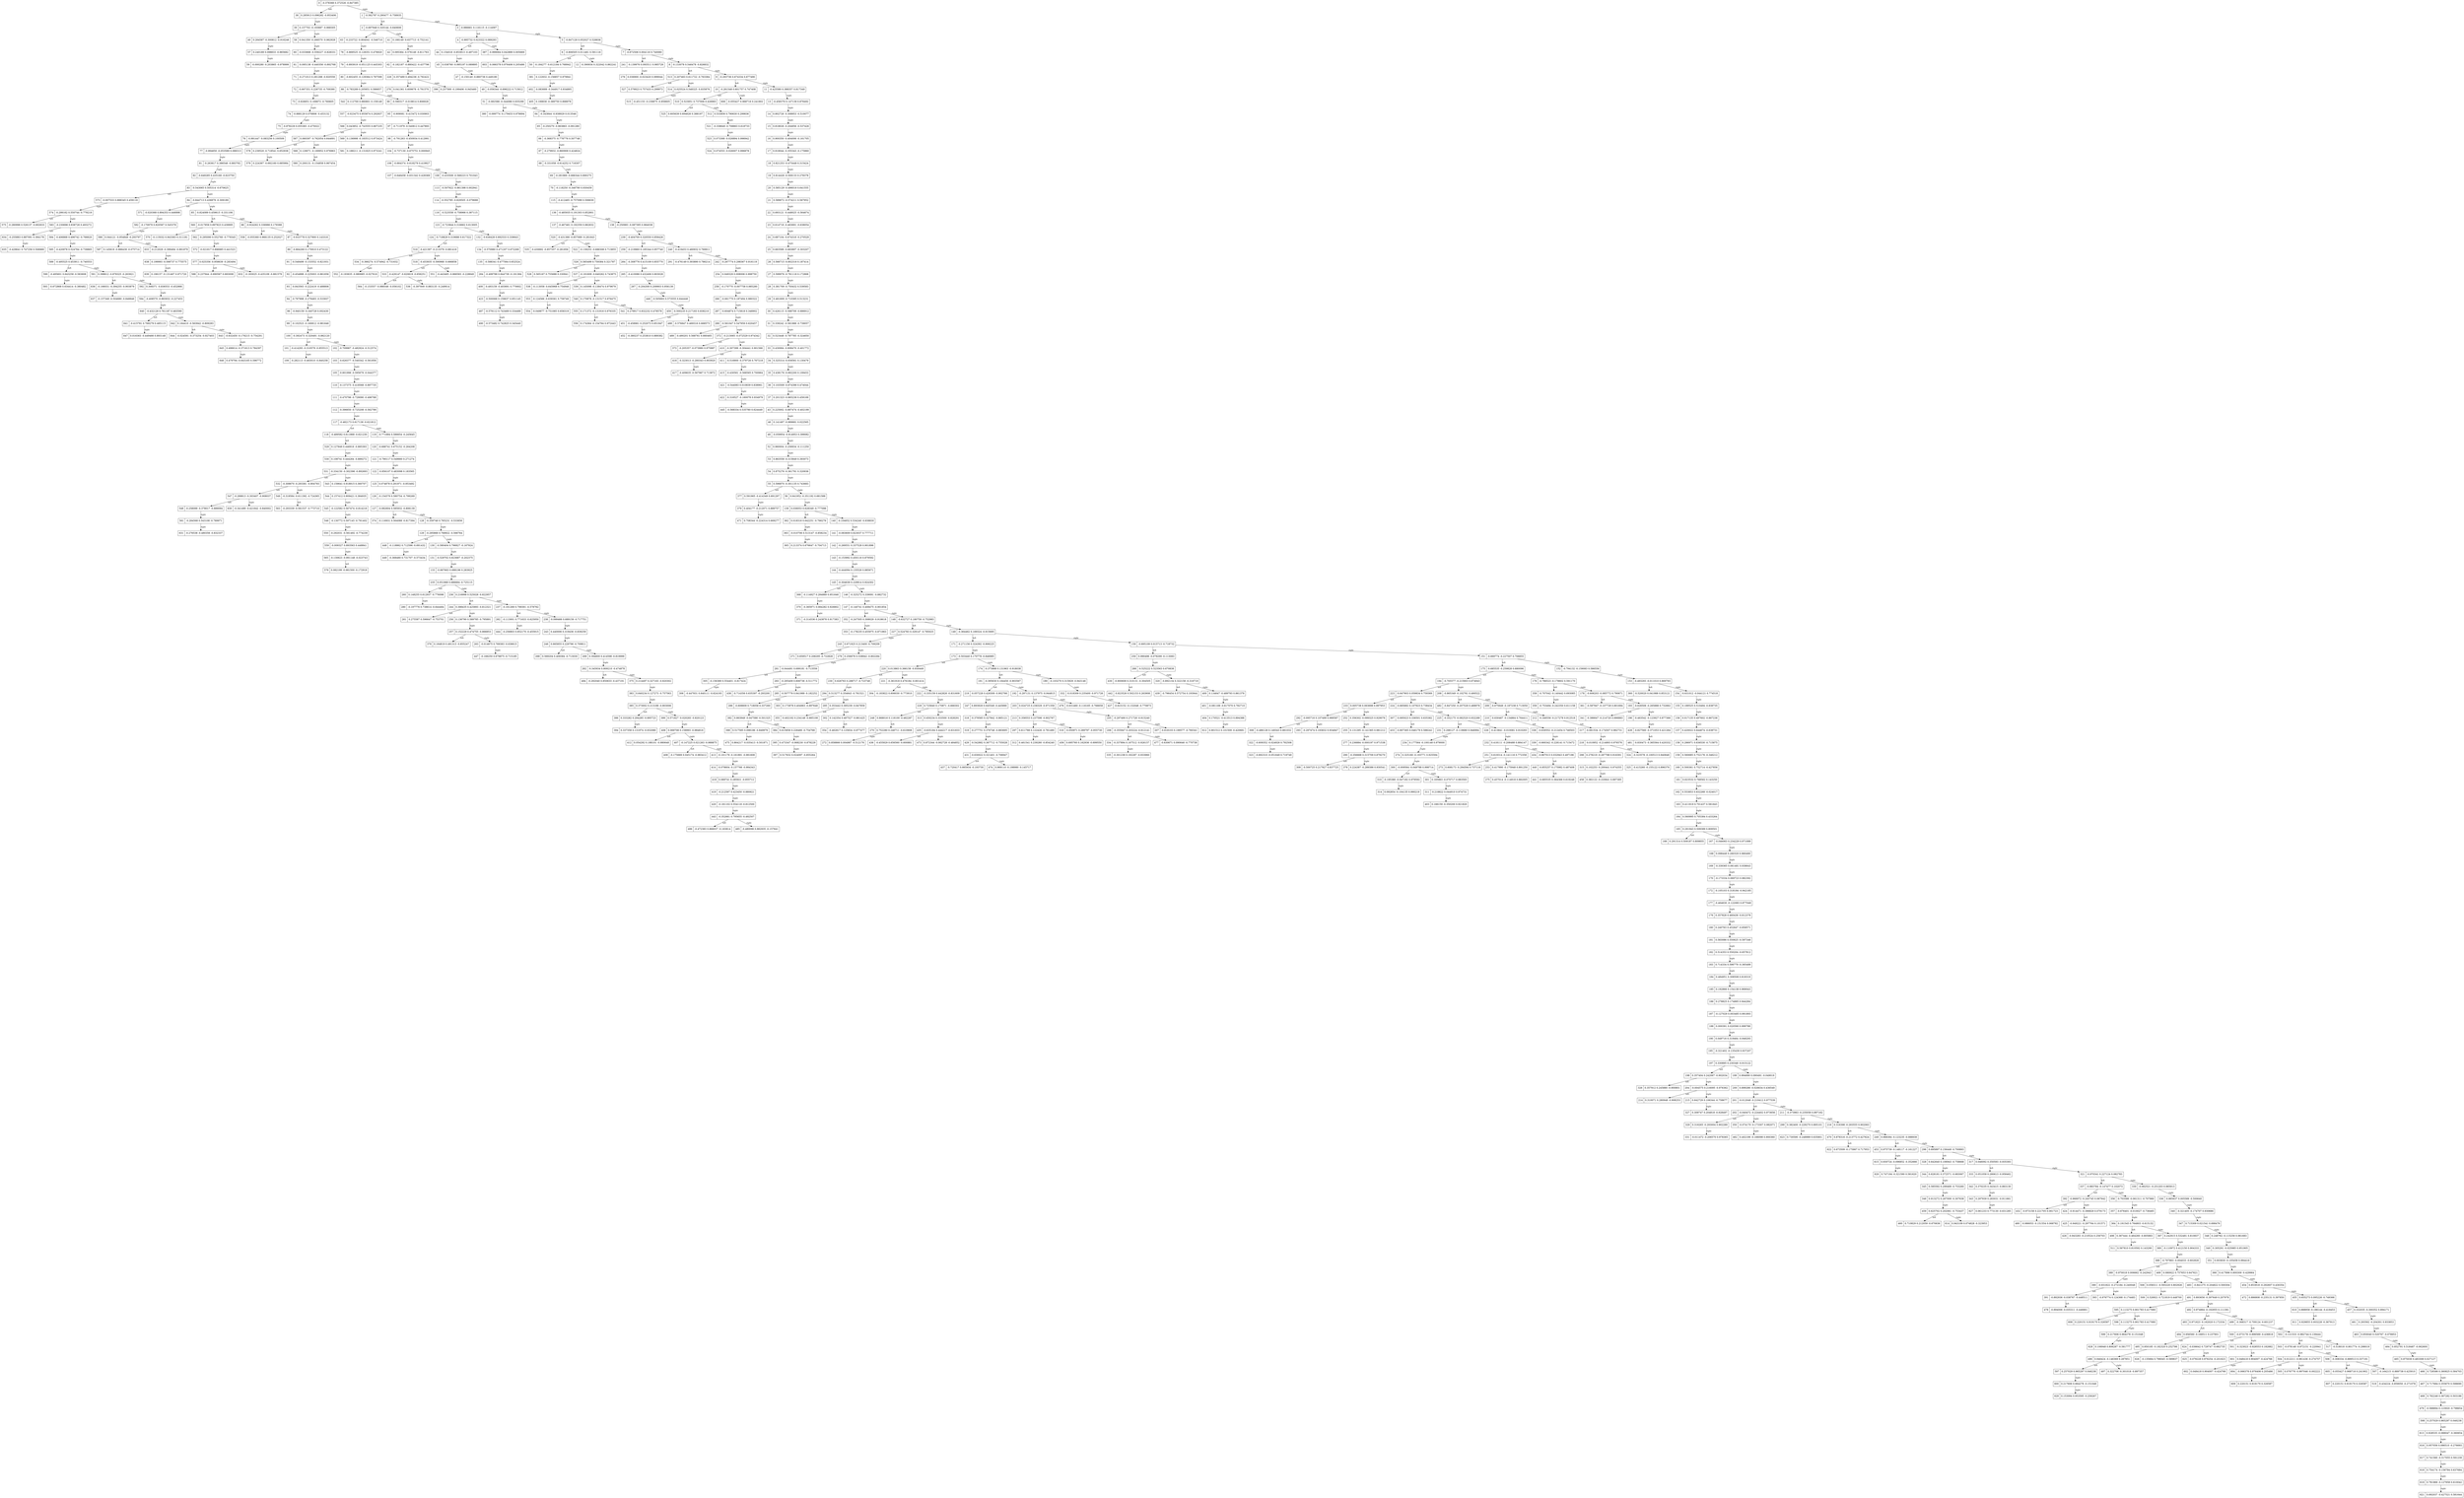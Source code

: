 digraph g { graph []; node [ fontsize="16" shape = "ellipse"]; edge [];"node0" [ label = "0 | -0.378368 0.372526 -0.847385 " shape = "record" ];"node38" [ label = "38 | 0.285913 0.096282 -0.953406 " shape = "record" ];"node39" [ label = "39 | 0.157702 -0.193687 -0.968305 " shape = "record" ];"node40" [ label = "40 | 0.264587 -0.300812 -0.916246 " shape = "record" ];"node57" [ label = "57 | 0.240189 0.098833 -0.965682 " shape = "record" ];"node59" [ label = "59 | -0.000280 -0.203865 -0.978999 " shape = "record" ];"node58" [ label = "58 | 0.041350 -0.266570 -0.962928 " shape = "record" ];"node60" [ label = "60 | -0.033668 -0.559227 -0.828331 " shape = "record" ];"node61" [ label = "61 | -0.095138 -0.440356 -0.892768 " shape = "record" ];"node71" [ label = "71 | -0.271013 0.281288 -0.920559 " shape = "record" ];"node72" [ label = "72 | -0.667351 0.226735 -0.709390 " shape = "record" ];"node73" [ label = "73 | -0.626651 0.169672 -0.760605 " shape = "record" ];"node74" [ label = "74 | -0.888129 0.076806 -0.453132 " shape = "record" ];"node75" [ label = "75 | -0.878229 0.055383 -0.475022 " shape = "record" ];"node76" [ label = "76 | -0.991447 -0.083256 0.100509 " shape = "record" ];"node77" [ label = "77 | -0.994650 -0.053589 0.088313 " shape = "record" ];"node81" [ label = "81 | -0.263617 0.386546 -0.883792 " shape = "record" ];"node82" [ label = "82 | -0.649285 0.435160 -0.623750 " shape = "record" ];"node83" [ label = "83 | -0.543065 0.505314 -0.670625 " shape = "record" ];"node573" [ label = "573 | -0.007533 0.888345 0.459116 " shape = "record" ];"node574" [ label = "574 | -0.299162 0.550744 -0.779219 " shape = "record" ];"node575" [ label = "575 | -0.280998 0.526137 -0.802633 " shape = "record" ];"node583" [ label = "583 | -0.230696 0.838726 0.493272 " shape = "record" ];"node634" [ label = "634 | -0.255883 0.887091 0.384178 " shape = "record" ];"node635" [ label = "635 | -0.429641 0.747256 0.506969 " shape = "record" ];"node584" [ label = "584 | -0.406868 0.496742 -0.766620 " shape = "record" ];"node585" [ label = "585 | -0.420978 0.524764 -0.739865 " shape = "record" ];"node589" [ label = "589 | -0.495525 0.453911 -0.740553 " shape = "record" ];"node590" [ label = "590 | -0.495601 0.643258 -0.583608 " shape = "record" ];"node593" [ label = "593 | -0.672868 0.634414 -0.380482 " shape = "record" ];"node591" [ label = "591 | 0.398612 -0.878325 -0.263921 " shape = "record" ];"node636" [ label = "636 | -0.166031 -0.394255 -0.903879 " shape = "record" ];"node637" [ label = "637 | -0.157349 -0.504680 -0.848846 " shape = "record" ];"node592" [ label = "592 | 0.308371 -0.836553 -0.452866 " shape = "record" ];"node594" [ label = "594 | -0.408570 -0.883932 -0.227453 " shape = "record" ];"node640" [ label = "640 | -0.432128 0.761187 0.483590 " shape = "record" ];"node641" [ label = "641 | -0.415781 0.769279 0.485115 " shape = "record" ];"node647" [ label = "647 | 0.016363 -0.449466 0.893148 " shape = "record" ];"node642" [ label = "642 | 0.164410 -0.563942 -0.809283 " shape = "record" ];"node644" [ label = "644 | -0.024591 -0.373254 -0.927403 " shape = "record" ];"node643" [ label = "643 | -0.632450 -0.176215 -0.754291 " shape = "record" ];"node645" [ label = "645 | 0.496614 -0.371613 0.784397 " shape = "record" ];"node646" [ label = "646 | 0.479794 -0.643165 0.596772 " shape = "record" ];"node84" [ label = "84 | -0.844713 0.436879 -0.309189 " shape = "record" ];"node571" [ label = "571 | -0.020368 0.894353 0.446898 " shape = "record" ];"node582" [ label = "582 | -0.170979 0.820567 0.545378 " shape = "record" ];"node586" [ label = "586 | 0.044121 -0.954849 -0.293797 " shape = "record" ];"node587" [ label = "587 | 0.145619 -0.986439 -0.075714 " shape = "record" ];"node633" [ label = "633 | -0.212029 -0.399494 -0.891879 " shape = "record" ];"node638" [ label = "638 | 0.199993 -0.598737 0.775575 " shape = "record" ];"node639" [ label = "639 | 0.196157 -0.131467 0.971720 " shape = "record" ];"node85" [ label = "85 | -0.824089 0.459615 -0.331106 " shape = "record" ];"node560" [ label = "560 | -0.017858 0.897823 0.439995 " shape = "record" ];"node570" [ label = "570 | -0.115032 0.943363 0.311181 " shape = "record" ];"node562" [ label = "562 | -0.295090 0.552760 -0.779345 " shape = "record" ];"node572" [ label = "572 | -0.021817 0.896985 0.441523 " shape = "record" ];"node577" [ label = "577 | 0.025356 -0.958639 -0.283494 " shape = "record" ];"node588" [ label = "588 | 0.237944 -0.690567 0.683008 " shape = "record" ];"node632" [ label = "632 | -0.183025 -0.435109 -0.881579 " shape = "record" ];"node86" [ label = "86 | -0.924262 0.336986 0.179388 " shape = "record" ];"node558" [ label = "558 | -0.055360 0.966135 0.252027 " shape = "record" ];"node87" [ label = "87 | -0.933778 0.327900 0.143316 " shape = "record" ];"node89" [ label = "89 | -0.864260 0.170910 0.473122 " shape = "record" ];"node91" [ label = "91 | -0.548499 -0.153552 -0.821931 " shape = "record" ];"node92" [ label = "92 | -0.454888 -0.225003 -0.861656 " shape = "record" ];"node93" [ label = "93 | -0.843563 -0.222419 -0.488806 " shape = "record" ];"node94" [ label = "94 | -0.797998 -0.279483 -0.533937 " shape = "record" ];"node96" [ label = "96 | -0.940159 -0.340728 0.002430 " shape = "record" ];"node99" [ label = "99 | -0.102523 -0.160812 -0.981646 " shape = "record" ];"node100" [ label = "100 | -0.392473 -0.320491 -0.862120 " shape = "record" ];"node101" [ label = "101 | -0.414293 -0.310579 -0.855513 " shape = "record" ];"node109" [ label = "109 | -0.282113 -0.463010 -0.840258 " shape = "record" ];"node102" [ label = "102 | -0.709967 -0.482924 -0.512574 " shape = "record" ];"node103" [ label = "103 | -0.626377 -0.540342 -0.561856 " shape = "record" ];"node105" [ label = "105 | -0.801996 -0.595679 -0.044377 " shape = "record" ];"node110" [ label = "110 | -0.137375 -0.418568 -0.897735 " shape = "record" ];"node111" [ label = "111 | -0.470796 -0.729090 -0.496768 " shape = "record" ];"node112" [ label = "112 | -0.396650 -0.725208 -0.562799 " shape = "record" ];"node117" [ label = "117 | -0.482173 0.617138 -0.621812 " shape = "record" ];"node118" [ label = "118 | -0.489582 0.611868 -0.621230 " shape = "record" ];"node529" [ label = "529 | 0.127849 0.446916 -0.885393 " shape = "record" ];"node530" [ label = "530 | 0.108741 0.444264 -0.889272 " shape = "record" ];"node531" [ label = "531 | -0.334150 -0.302396 -0.892693 " shape = "record" ];"node532" [ label = "532 | -0.308670 -0.293381 -0.904793 " shape = "record" ];"node547" [ label = "547 | -0.288813 -0.303407 -0.908037 " shape = "record" ];"node548" [ label = "548 | -0.258099 -0.378017 -0.889094 " shape = "record" ];"node561" [ label = "561 | -0.284568 0.543108 -0.789971 " shape = "record" ];"node631" [ label = "631 | -0.276538 -0.480356 -0.832337 " shape = "record" ];"node630" [ label = "630 | -0.341490 -0.421642 -0.840002 " shape = "record" ];"node549" [ label = "549 | -0.318584 -0.611392 -0.724365 " shape = "record" ];"node563" [ label = "563 | -0.293339 -0.561537 -0.773710 " shape = "record" ];"node543" [ label = "543 | 0.159641 0.918915 0.360707 " shape = "record" ];"node544" [ label = "544 | 0.157412 0.909421 0.384935 " shape = "record" ];"node545" [ label = "545 | -0.122582 0.567474 -0.814216 " shape = "record" ];"node546" [ label = "546 | -0.130772 0.597145 -0.791402 " shape = "record" ];"node550" [ label = "550 | -0.292031 -0.561492 -0.774239 " shape = "record" ];"node559" [ label = "559 | -0.009327 0.893563 0.448841 " shape = "record" ];"node565" [ label = "565 | -0.130623 -0.991148 -0.023743 " shape = "record" ];"node576" [ label = "576 | 0.082199 -0.981500 -0.172918 " shape = "record" ];"node119" [ label = "119 | -0.771684 0.586654 -0.245645 " shape = "record" ];"node120" [ label = "120 | -0.688741 0.675152 -0.264208 " shape = "record" ];"node121" [ label = "121 | -0.790117 0.549660 0.271274 " shape = "record" ];"node122" [ label = "122 | -0.856107 0.483098 0.183565 " shape = "record" ];"node125" [ label = "125 | 0.074878 0.291971 -0.953492 " shape = "record" ];"node126" [ label = "126 | -0.154579 0.580754 -0.799269 " shape = "record" ];"node127" [ label = "127 | -0.082604 0.585932 -0.806139 " shape = "record" ];"node374" [ label = "374 | -0.116931 0.564088 -0.817394 " shape = "record" ];"node128" [ label = "128 | -0.359748 0.765231 -0.533856 " shape = "record" ];"node129" [ label = "129 | -0.295868 0.768922 -0.566764 " shape = "record" ];"node448" [ label = "448 | -0.118862 0.712596 -0.691432 " shape = "record" ];"node449" [ label = "449 | -0.368480 0.731707 -0.573434 " shape = "record" ];"node130" [ label = "130 | -0.580404 0.796827 -0.167924 " shape = "record" ];"node131" [ label = "131 | -0.529702 0.823687 -0.202375 " shape = "record" ];"node133" [ label = "133 | -0.667663 0.688196 0.283925 " shape = "record" ];"node235" [ label = "235 | 0.051968 0.686664 -0.725115 " shape = "record" ];"node260" [ label = "260 | 0.148255 0.612937 -0.776098 " shape = "record" ];"node280" [ label = "280 | -0.197776 0.738614 -0.644464 " shape = "record" ];"node236" [ label = "236 | 0.216998 0.525028 -0.822957 " shape = "record" ];"node244" [ label = "244 | 0.398435 0.425893 -0.812321 " shape = "record" ];"node261" [ label = "261 | 0.275587 0.596647 -0.753701 " shape = "record" ];"node256" [ label = "256 | 0.136790 0.589785 -0.795891 " shape = "record" ];"node257" [ label = "257 | 0.152229 0.474755 -0.866853 " shape = "record" ];"node376" [ label = "376 | 0.164819 0.491313 -0.855247 " shape = "record" ];"node263" [ label = "263 | -0.014875 0.769383 -0.638615 " shape = "record" ];"node447" [ label = "447 | -0.166250 0.678875 -0.715185 " shape = "record" ];"node237" [ label = "237 | -0.161269 0.799391 -0.578762 " shape = "record" ];"node262" [ label = "262 | -0.113001 0.771633 -0.625950 " shape = "record" ];"node444" [ label = "444 | -0.256803 0.852170 -0.455915 " shape = "record" ];"node238" [ label = "238 | -0.099466 0.689159 -0.717751 " shape = "record" ];"node243" [ label = "243 | 0.440006 0.319436 -0.839259 " shape = "record" ];"node246" [ label = "246 | 0.665855 0.229796 -0.709811 " shape = "record" ];"node268" [ label = "268 | 0.569204 0.409384 -0.713030 " shape = "record" ];"node269" [ label = "269 | 0.394600 0.414598 -0.819999 " shape = "record" ];"node282" [ label = "282 | -0.345934 0.809210 -0.474878 " shape = "record" ];"node484" [ label = "484 | -0.292040 0.850633 -0.437191 " shape = "record" ];"node375" [ label = "375 | 0.214497 0.327163 -0.920302 " shape = "record" ];"node383" [ label = "383 | 0.640234 0.127273 -0.757563 " shape = "record" ];"node385" [ label = "385 | 0.373002 0.213189 -0.903006 " shape = "record" ];"node386" [ label = "386 | 0.333282 0.294285 -0.895723 " shape = "record" ];"node394" [ label = "394 | 0.337358 0.131974 -0.932080 " shape = "record" ];"node399" [ label = "399 | 0.571827 -0.020283 -0.820123 " shape = "record" ];"node406" [ label = "406 | 0.069708 0.158993 -0.984816 " shape = "record" ];"node412" [ label = "412 | 0.054292 0.188101 -0.980648 " shape = "record" ];"node407" [ label = "407 | -0.147225 0.021263 -0.988875 " shape = "record" ];"node408" [ label = "408 | -0.175669 0.045174 -0.983412 " shape = "record" ];"node413" [ label = "413 | -0.101176 -0.161891 -0.981608 " shape = "record" ];"node414" [ label = "414 | -0.078604 -0.157766 -0.984343 " shape = "record" ];"node418" [ label = "418 | 0.069741 0.285921 -0.955712 " shape = "record" ];"node419" [ label = "419 | -0.212597 0.423450 -0.880621 " shape = "record" ];"node420" [ label = "420 | -0.181102 0.554118 -0.812500 " shape = "record" ];"node443" [ label = "443 | -0.352661 0.795655 -0.492507 " shape = "record" ];"node486" [ label = "486 | -0.472383 0.866037 -0.163814 " shape = "record" ];"node485" [ label = "485 | -0.480096 0.862935 -0.157641 " shape = "record" ];"node1" [ label = "1 | -0.582787 0.290477 -0.758935 " shape = "record" ];"node2" [ label = "2 | -0.697948 0.320144 -0.640606 " shape = "record" ];"node63" [ label = "63 | -0.233722 -0.804041 -0.546710 " shape = "record" ];"node78" [ label = "78 | -0.869525 -0.128351 0.476920 " shape = "record" ];"node79" [ label = "79 | -0.893919 -0.051125 0.445303 " shape = "record" ];"node80" [ label = "80 | -0.602455 -0.129364 0.787599 " shape = "record" ];"node88" [ label = "88 | -0.783289 0.205651 0.586657 " shape = "record" ];"node542" [ label = "542 | 0.112700 0.980801 0.159149 " shape = "record" ];"node557" [ label = "557 | -0.023475 0.955874 0.292837 " shape = "record" ];"node566" [ label = "566 | 0.043852 -0.743555 0.667235 " shape = "record" ];"node567" [ label = "567 | 0.060397 -0.762054 0.644691 " shape = "record" ];"node578" [ label = "578 | 0.239520 -0.718541 0.652938 " shape = "record" ];"node579" [ label = "579 | 0.224367 -0.692160 0.685984 " shape = "record" ];"node568" [ label = "568 | 0.129071 -0.169952 0.976963 " shape = "record" ];"node580" [ label = "580 | 0.200131 -0.154858 0.967454 " shape = "record" ];"node569" [ label = "569 | 0.136998 -0.183512 0.973424 " shape = "record" ];"node581" [ label = "581 | 0.188211 -0.131825 0.973241 " shape = "record" ];"node90" [ label = "90 | -0.590317 -0.019814 0.806928 " shape = "record" ];"node95" [ label = "95 | -0.909081 -0.415472 0.030903 " shape = "record" ];"node97" [ label = "97 | -0.711979 -0.540812 0.447893 " shape = "record" ];"node98" [ label = "98 | -0.791263 -0.450934 0.412991 " shape = "record" ];"node104" [ label = "104 | -0.737130 -0.675751 0.000945 " shape = "record" ];"node106" [ label = "106 | -0.664374 -0.618279 0.419927 " shape = "record" ];"node107" [ label = "107 | -0.646458 -0.631342 0.428369 " shape = "record" ];"node108" [ label = "108 | -0.433509 -0.566223 0.701043 " shape = "record" ];"node113" [ label = "113 | -0.507922 -0.861398 0.002941 " shape = "record" ];"node114" [ label = "114 | -0.552785 -0.829505 -0.079688 " shape = "record" ];"node116" [ label = "116 | -0.523558 -0.758966 0.387115 " shape = "record" ];"node123" [ label = "123 | -0.723844 0.316662 0.613005 " shape = "record" ];"node124" [ label = "124 | -0.718829 0.319686 0.617322 " shape = "record" ];"node516" [ label = "516 | -0.421397 -0.213379 -0.881416 " shape = "record" ];"node534" [ label = "534 | -0.366274 -0.574942 -0.731632 " shape = "record" ];"node552" [ label = "552 | -0.193635 -0.980685 -0.027616 " shape = "record" ];"node518" [ label = "518 | -0.453935 -0.590968 -0.666858 " shape = "record" ];"node533" [ label = "533 | -0.429147 -0.620619 -0.656251 " shape = "record" ];"node564" [ label = "564 | -0.153557 -0.986546 -0.056102 " shape = "record" ];"node536" [ label = "536 | -0.397009 -0.883135 -0.249914 " shape = "record" ];"node551" [ label = "551 | -0.443465 -0.866583 -0.228849 " shape = "record" ];"node132" [ label = "132 | -0.636428 0.692533 0.339643 " shape = "record" ];"node134" [ label = "134 | -0.570980 0.471207 0.672269 " shape = "record" ];"node135" [ label = "135 | -0.588341 0.477564 0.652524 " shape = "record" ];"node284" [ label = "284 | -0.499788 0.844739 -0.191384 " shape = "record" ];"node409" [ label = "409 | -0.493159 -0.403691 0.770602 " shape = "record" ];"node423" [ label = "423 | -0.500068 0.159637 0.851145 " shape = "record" ];"node487" [ label = "487 | -0.579112 0.743469 0.334489 " shape = "record" ];"node490" [ label = "490 | -0.573482 0.742825 0.345440 " shape = "record" ];"node41" [ label = "41 | 0.166149 -0.637713 -0.752141 " shape = "record" ];"node42" [ label = "42 | 0.095364 -0.576149 -0.811763 " shape = "record" ];"node62" [ label = "62 | -0.182187 -0.880422 -0.437796 " shape = "record" ];"node228" [ label = "228 | 0.357489 0.494236 -0.792422 " shape = "record" ];"node278" [ label = "278 | 0.041361 0.609678 -0.791570 " shape = "record" ];"node396" [ label = "396 | 0.257569 -0.199406 -0.945460 " shape = "record" ];"node3" [ label = "3 | -0.986661 0.116115 -0.114097 " shape = "record" ];"node4" [ label = "4 | -0.995732 0.023322 0.089293 " shape = "record" ];"node44" [ label = "44 | 0.154018 -0.853913 -0.497103 " shape = "record" ];"node45" [ label = "45 | 0.038760 -0.995197 0.089895 " shape = "record" ];"node47" [ label = "47 | -0.150140 -0.880736 0.449180 " shape = "record" ];"node49" [ label = "49 | -0.056344 -0.696222 0.715612 " shape = "record" ];"node51" [ label = "51 | -0.082586 -0.344086 0.935299 " shape = "record" ];"node380" [ label = "380 | -0.099774 -0.179453 0.978694 " shape = "record" ];"node64" [ label = "64 | -0.343844 -0.938929 0.013546 " shape = "record" ];"node65" [ label = "65 | -0.250270 -0.963863 -0.091280 " shape = "record" ];"node66" [ label = "66 | -0.368375 -0.778776 0.507748 " shape = "record" ];"node67" [ label = "67 | -0.279932 -0.860908 0.424824 " shape = "record" ];"node68" [ label = "68 | -0.331058 -0.614252 0.716307 " shape = "record" ];"node69" [ label = "69 | -0.281969 -0.666344 0.690275 " shape = "record" ];"node70" [ label = "70 | -0.118250 -0.346790 0.930459 " shape = "record" ];"node115" [ label = "115 | -0.412465 -0.757099 0.506630 " shape = "record" ];"node136" [ label = "136 | -0.485935 0.191303 0.852801 " shape = "record" ];"node137" [ label = "137 | -0.467461 0.192359 0.862832 " shape = "record" ];"node520" [ label = "520 | -0.431366 -0.857089 -0.281643 " shape = "record" ];"node535" [ label = "535 | -0.430692 -0.857357 -0.281856 " shape = "record" ];"node522" [ label = "522 | -0.139253 -0.686308 0.713855 " shape = "record" ];"node526" [ label = "526 | 0.565499 0.759384 0.321787 " shape = "record" ];"node528" [ label = "528 | 0.565167 0.755688 0.330941 " shape = "record" ];"node537" [ label = "537 | -0.191609 -0.640262 0.743875 " shape = "record" ];"node538" [ label = "538 | -0.113058 -0.645968 0.754946 " shape = "record" ];"node553" [ label = "553 | -0.124566 -0.639361 0.758749 " shape = "record" ];"node554" [ label = "554 | -0.049877 -0.751085 0.658319 " shape = "record" ];"node539" [ label = "539 | 0.145098 -0.138474 0.979679 " shape = "record" ];"node540" [ label = "540 | 0.170878 -0.131517 0.976475 " shape = "record" ];"node555" [ label = "555 | 0.171372 -0.131916 0.976335 " shape = "record" ];"node556" [ label = "556 | 0.174364 -0.154764 0.972443 " shape = "record" ];"node541" [ label = "541 | 0.279917 0.832232 0.478578 " shape = "record" ];"node138" [ label = "138 | -0.250983 -0.087395 0.964038 " shape = "record" ];"node239" [ label = "239 | -0.404700 0.320550 0.856426 " shape = "record" ];"node259" [ label = "259 | -0.219960 0.185344 0.957740 " shape = "record" ];"node264" [ label = "264 | -0.308776 0.415109 0.855770 " shape = "record" ];"node265" [ label = "265 | -0.410086 0.432406 0.803028 " shape = "record" ];"node267" [ label = "267 | -0.204300 0.209903 0.956139 " shape = "record" ];"node446" [ label = "446 | -0.505693 0.573555 0.644446 " shape = "record" ];"node450" [ label = "450 | -0.500235 0.217183 0.838210 " shape = "record" ];"node451" [ label = "451 | -0.458961 0.252073 0.851947 " shape = "record" ];"node452" [ label = "452 | -0.380237 0.253810 0.889382 " shape = "record" ];"node488" [ label = "488 | -0.576847 0.469316 0.668573 " shape = "record" ];"node240" [ label = "240 | -0.419453 0.480932 0.769911 " shape = "record" ];"node291" [ label = "291 | -0.476149 0.393890 0.786214 " shape = "record" ];"node242" [ label = "242 | -0.267774 0.298367 0.916119 " shape = "record" ];"node254" [ label = "254 | 0.049329 0.008006 0.998750 " shape = "record" ];"node258" [ label = "258 | -0.170770 -0.007758 0.985280 " shape = "record" ];"node266" [ label = "266 | -0.061770 0.187494 0.980322 " shape = "record" ];"node287" [ label = "287 | -0.604874 0.715818 0.348902 " shape = "record" ];"node289" [ label = "289 | -0.561047 0.547959 0.620457 " shape = "record" ];"node489" [ label = "489 | -0.490201 0.568761 0.660465 " shape = "record" ];"node372" [ label = "372 | -0.213065 -0.072529 0.974342 " shape = "record" ];"node373" [ label = "373 | -0.205357 -0.073980 0.975887 " shape = "record" ];"node410" [ label = "410 | -0.307399 -0.304441 0.901566 " shape = "record" ];"node416" [ label = "416 | -0.323013 -0.280343 0.903920 " shape = "record" ];"node417" [ label = "417 | -0.409635 -0.567967 0.713872 " shape = "record" ];"node411" [ label = "411 | -0.516900 -0.379726 0.767218 " shape = "record" ];"node415" [ label = "415 | -0.430561 -0.568565 0.700964 " shape = "record" ];"node421" [ label = "421 | -0.544083 0.010839 0.838961 " shape = "record" ];"node422" [ label = "422 | -0.316527 -0.160078 0.934979 " shape = "record" ];"node445" [ label = "445 | -0.568334 0.535780 0.624449 " shape = "record" ];"node387" [ label = "387 | -0.999064 0.042889 0.005669 " shape = "record" ];"node603" [ label = "603 | -0.066378 0.976406 0.205486 " shape = "record" ];"node5" [ label = "5 | -0.847128 0.052027 0.528836 " shape = "record" ];"node6" [ label = "6 | -0.806505 0.011461 0.591116 " shape = "record" ];"node50" [ label = "50 | -0.184277 -0.612184 0.768942 " shape = "record" ];"node381" [ label = "381 | 0.122932 -0.156857 0.979941 " shape = "record" ];"node402" [ label = "402 | -0.083689 -0.344917 0.934895 " shape = "record" ];"node405" [ label = "405 | 0.199836 -0.389750 0.898978 " shape = "record" ];"node12" [ label = "12 | -0.390934 0.322042 0.862241 " shape = "record" ];"node7" [ label = "7 | -0.672506 0.004116 0.740080 " shape = "record" ];"node241" [ label = "241 | -0.139976 0.093511 0.985729 " shape = "record" ];"node276" [ label = "276 | 0.036900 -0.023420 0.999044 " shape = "record" ];"node8" [ label = "8 | -0.133078 0.546478 -0.826832 " shape = "record" ];"node513" [ label = "513 | 0.207463 0.611722 -0.763384 " shape = "record" ];"node527" [ label = "527 | 0.579923 0.757433 0.299973 " shape = "record" ];"node514" [ label = "514 | 0.025524 0.548325 -0.835876 " shape = "record" ];"node515" [ label = "515 | -0.451153 -0.239875 -0.859605 " shape = "record" ];"node9" [ label = "9 | -0.293736 0.674334 0.677490 " shape = "record" ];"node10" [ label = "10 | -0.281548 0.601757 0.747408 " shape = "record" ];"node510" [ label = "510 | 0.523951 0.737006 0.426963 " shape = "record" ];"node525" [ label = "525 | 0.605639 0.694626 0.388197 " shape = "record" ];"node512" [ label = "512 | 0.533856 0.790630 0.299836 " shape = "record" ];"node521" [ label = "521 | -0.338649 -0.708863 0.618733 " shape = "record" ];"node523" [ label = "523 | 0.073368 -0.026894 0.996942 " shape = "record" ];"node524" [ label = "524 | 0.074553 -0.026007 0.996878 " shape = "record" ];"node606" [ label = "606 | -0.055427 0.968716 0.241902 " shape = "record" ];"node11" [ label = "11 | -0.425580 0.388357 0.817349 " shape = "record" ];"node13" [ label = "13 | -0.458379 0.147139 0.876492 " shape = "record" ];"node14" [ label = "14 | 0.802726 -0.308953 -0.510077 " shape = "record" ];"node15" [ label = "15 | 0.818026 -0.204956 -0.537426 " shape = "record" ];"node16" [ label = "16 | 0.900350 -0.404006 -0.161705 " shape = "record" ];"node17" [ label = "17 | 0.918044 -0.355343 -0.175860 " shape = "record" ];"node18" [ label = "18 | 0.821253 -0.475448 0.315424 " shape = "record" ];"node19" [ label = "19 | 0.814426 -0.509133 0.278378 " shape = "record" ];"node20" [ label = "20 | 0.585129 -0.496016 0.641555 " shape = "record" ];"node21" [ label = "21 | 0.589672 -0.574211 0.567952 " shape = "record" ];"node22" [ label = "22 | 0.693121 -0.448025 -0.564674 " shape = "record" ];"node23" [ label = "23 | 0.614718 -0.463691 -0.638054 " shape = "record" ];"node24" [ label = "24 | 0.687104 -0.674316 -0.270529 " shape = "record" ];"node25" [ label = "25 | 0.663589 -0.683897 -0.303207 " shape = "record" ];"node26" [ label = "26 | 0.566715 -0.802316 0.187414 " shape = "record" ];"node27" [ label = "27 | 0.599976 -0.781118 0.172868 " shape = "record" ];"node28" [ label = "28 | 0.381709 -0.750432 0.539583 " shape = "record" ];"node29" [ label = "29 | 0.481609 -0.710385 0.513231 " shape = "record" ];"node30" [ label = "30 | 0.426115 -0.588709 -0.686912 " shape = "record" ];"node31" [ label = "31 | 0.339242 -0.581988 -0.739057 " shape = "record" ];"node32" [ label = "32 | 0.523448 -0.787785 -0.324650 " shape = "record" ];"node33" [ label = "33 | 0.430064 -0.808470 -0.401772 " shape = "record" ];"node34" [ label = "34 | 0.325314 -0.936561 0.130479 " shape = "record" ];"node35" [ label = "35 | 0.438176 -0.892200 0.109453 " shape = "record" ];"node36" [ label = "36 | 0.103509 -0.874396 0.474044 " shape = "record" ];"node37" [ label = "37 | 0.201323 -0.865236 0.459169 " shape = "record" ];"node43" [ label = "43 | 0.225002 -0.887474 -0.402199 " shape = "record" ];"node46" [ label = "46 | 0.141497 -0.989681 0.022565 " shape = "record" ];"node48" [ label = "48 | -0.059954 -0.914953 0.399082 " shape = "record" ];"node52" [ label = "52 | 0.960004 -0.256934 -0.111250 " shape = "record" ];"node53" [ label = "53 | 0.863558 -0.315849 0.393073 " shape = "record" ];"node54" [ label = "54 | 0.875276 -0.361791 0.320936 " shape = "record" ];"node55" [ label = "55 | 0.596870 -0.301135 0.743683 " shape = "record" ];"node377" [ label = "377 | 0.591965 -0.414349 0.691297 " shape = "record" ];"node379" [ label = "379 | 0.404177 -0.212071 0.889757 " shape = "record" ];"node471" [ label = "471 | 0.708344 -0.224314 0.669277 " shape = "record" ];"node56" [ label = "56 | 0.641952 -0.351192 0.681588 " shape = "record" ];"node139" [ label = "139 | 0.036053 0.628349 -0.777096 " shape = "record" ];"node362" [ label = "362 | 0.018316 0.642251 -0.766276 " shape = "record" ];"node363" [ label = "363 | -0.010706 0.513147 -0.858234 " shape = "record" ];"node365" [ label = "365 | 0.213374 0.676647 -0.704713 " shape = "record" ];"node140" [ label = "140 | -0.104652 0.534240 -0.838830 " shape = "record" ];"node141" [ label = "141 | -0.083609 0.623037 0.777711 " shape = "record" ];"node142" [ label = "142 | -0.269551 0.337528 0.901896 " shape = "record" ];"node143" [ label = "143 | -0.153992 0.450116 0.879592 " shape = "record" ];"node144" [ label = "144 | -0.444094 0.135526 0.885671 " shape = "record" ];"node145" [ label = "145 | -0.304638 0.229914 0.924302 " shape = "record" ];"node368" [ label = "368 | -0.114927 0.284889 0.951646 " shape = "record" ];"node370" [ label = "370 | -0.365971 0.084282 0.926802 " shape = "record" ];"node371" [ label = "371 | -0.314536 0.243878 0.917383 " shape = "record" ];"node146" [ label = "146 | -0.325272 0.339091 -0.882732 " shape = "record" ];"node147" [ label = "147 | -0.140741 0.408475 -0.901854 " shape = "record" ];"node352" [ label = "352 | -0.247505 0.308029 -0.918618 " shape = "record" ];"node353" [ label = "353 | -0.178235 0.455975 -0.871963 " shape = "record" ];"node148" [ label = "148 | -0.632727 0.180759 -0.752983 " shape = "record" ];"node227" [ label = "227 | 0.524783 0.329147 -0.785025 " shape = "record" ];"node245" [ label = "245 | 0.671925 0.213400 -0.709209 " shape = "record" ];"node271" [ label = "271 | 0.659517 0.206295 -0.722828 " shape = "record" ];"node279" [ label = "279 | 0.256676 0.538942 -0.802284 " shape = "record" ];"node281" [ label = "281 | -0.044491 0.699181 -0.713559 " shape = "record" ];"node305" [ label = "305 | -0.156389 0.554401 -0.817424 " shape = "record" ];"node306" [ label = "306 | -0.447931 0.640111 -0.624193 " shape = "record" ];"node283" [ label = "283 | -0.295409 0.806736 -0.511772 " shape = "record" ];"node438" [ label = "438 | -0.714356 0.635397 -0.293200 " shape = "record" ];"node285" [ label = "285 | -0.507778 0.841989 -0.182252 " shape = "record" ];"node286" [ label = "286 | -0.608809 0.718058 0.337260 " shape = "record" ];"node382" [ label = "382 | 0.863949 -0.047586 -0.501325 " shape = "record" ];"node398" [ label = "398 | 0.517585 0.098186 -0.849979 " shape = "record" ];"node475" [ label = "475 | 0.864217 -0.035413 -0.501871 " shape = "record" ];"node384" [ label = "384 | 0.615656 0.226480 -0.754768 " shape = "record" ];"node395" [ label = "395 | 0.473347 -0.068230 -0.878229 " shape = "record" ];"node397" [ label = "397 | 0.517632 0.024097 -0.855264 " shape = "record" ];"node149" [ label = "149 | -0.364462 0.169324 -0.915695 " shape = "record" ];"node171" [ label = "171 | -0.271156 0.324392 -0.906225 " shape = "record" ];"node173" [ label = "173 | -0.503440 0.170778 -0.846985 " shape = "record" ];"node220" [ label = "220 | 0.013863 0.366158 -0.930449 " shape = "record" ];"node230" [ label = "230 | 0.626763 0.288717 -0.723748 " shape = "record" ];"node294" [ label = "294 | 0.513277 0.354643 -0.781521 " shape = "record" ];"node303" [ label = "303 | 0.173878 0.404963 -0.897648 " shape = "record" ];"node295" [ label = "295 | 0.353442 0.395239 -0.847859 " shape = "record" ];"node355" [ label = "355 | -0.402192 0.234148 -0.885108 " shape = "record" ];"node302" [ label = "302 | 0.142354 0.487527 -0.861425 " shape = "record" ];"node354" [ label = "354 | -0.462817 0.125834 -0.877477 " shape = "record" ];"node221" [ label = "221 | -0.361918 0.476184 -0.801414 " shape = "record" ];"node304" [ label = "304 | -0.183822 0.606030 -0.773910 " shape = "record" ];"node222" [ label = "222 | -0.335159 0.442826 -0.831609 " shape = "record" ];"node229" [ label = "229 | 0.725840 0.170871 -0.666302 " shape = "record" ];"node248" [ label = "248 | 0.868016 0.118100 -0.482287 " shape = "record" ];"node270" [ label = "270 | 0.752280 0.246711 -0.610908 " shape = "record" ];"node272" [ label = "272 | 0.858866 0.004987 -0.512176 " shape = "record" ];"node313" [ label = "313 | 0.450234 0.333500 -0.828291 " shape = "record" ];"node435" [ label = "435 | -0.635184 0.444217 -0.631833 " shape = "record" ];"node436" [ label = "436 | -0.455929 0.656560 -0.600881 " shape = "record" ];"node473" [ label = "473 | 0.872344 -0.062728 -0.484852 " shape = "record" ];"node174" [ label = "174 | -0.373888 0.131963 -0.918038 " shape = "record" ];"node191" [ label = "191 | -0.395630 0.164450 -0.903567 " shape = "record" ];"node219" [ label = "219 | -0.057228 0.426309 -0.902766 " shape = "record" ];"node247" [ label = "247 | 0.893928 0.045549 -0.445890 " shape = "record" ];"node318" [ label = "318 | -0.379585 0.327842 -0.865121 " shape = "record" ];"node319" [ label = "319 | -0.277751 0.376746 -0.883695 " shape = "record" ];"node429" [ label = "429 | -0.542882 0.367712 -0.755028 " shape = "record" ];"node431" [ label = "431 | -0.630022 0.321401 -0.706947 " shape = "record" ];"node437" [ label = "437 | -0.720417 0.665934 -0.193730 " shape = "record" ];"node474" [ label = "474 | 0.969110 -0.198980 -0.145717 " shape = "record" ];"node192" [ label = "192 | -0.297131 0.137975 -0.944815 " shape = "record" ];"node203" [ label = "203 | 0.024725 0.236329 -0.971359 " shape = "record" ];"node213" [ label = "213 | 0.358553 0.237596 -0.902767 " shape = "record" ];"node297" [ label = "297 | 0.611788 0.122426 -0.781490 " shape = "record" ];"node312" [ label = "312 | 0.461541 0.239280 -0.854240 " shape = "record" ];"node316" [ label = "316 | -0.050971 0.289797 -0.955730 " shape = "record" ];"node456" [ label = "456 | 0.695760 0.162936 -0.699550 " shape = "record" ];"node205" [ label = "205 | -0.297490 0.271728 -0.915240 " shape = "record" ];"node206" [ label = "206 | -0.355947 0.203224 -0.912141 " shape = "record" ];"node334" [ label = "334 | -0.337894 0.167512 -0.926157 " shape = "record" ];"node335" [ label = "335 | -0.301238 0.192287 -0.933960 " shape = "record" ];"node477" [ label = "477 | -0.630671 0.090646 -0.770738 " shape = "record" ];"node207" [ label = "207 | -0.618103 0.199577 -0.760341 " shape = "record" ];"node476" [ label = "476 | -0.631460 -0.116165 -0.766658 " shape = "record" ];"node189" [ label = "189 | -0.103270 0.315929 -0.943146 " shape = "record" ];"node332" [ label = "332 | -0.018309 0.235400 -0.971726 " shape = "record" ];"node427" [ label = "427 | -0.623152 -0.132048 -0.770873 " shape = "record" ];"node150" [ label = "150 | -0.695109 0.015713 -0.718732 " shape = "record" ];"node250" [ label = "250 | 0.990496 -0.078299 -0.113083 " shape = "record" ];"node288" [ label = "288 | -0.525222 0.523563 0.670838 " shape = "record" ];"node430" [ label = "430 | -0.900608 0.310131 -0.304505 " shape = "record" ];"node442" [ label = "442 | -0.823526 0.502153 0.263908 " shape = "record" ];"node320" [ label = "320 | -0.892134 0.322158 -0.316719 " shape = "record" ];"node439" [ label = "439 | -0.796454 0.572754 0.193944 " shape = "record" ];"node400" [ label = "400 | 0.134647 -0.489793 0.861379 " shape = "record" ];"node401" [ label = "401 | -0.081169 -0.617070 0.782710 " shape = "record" ];"node404" [ label = "404 | 0.170521 -0.413513 0.894388 " shape = "record" ];"node612" [ label = "612 | 0.901512 0.101509 -0.420681 " shape = "record" ];"node151" [ label = "151 | -0.669774 -0.227507 0.706855 " shape = "record" ];"node175" [ label = "175 | -0.685535 -0.259828 0.680096 " shape = "record" ];"node194" [ label = "194 | -0.705577 -0.215903 0.674943 " shape = "record" ];"node223" [ label = "223 | -0.647903 0.059834 0.759369 " shape = "record" ];"node233" [ label = "233 | 0.005738 0.063698 0.997953 " shape = "record" ];"node292" [ label = "292 | -0.095716 0.107499 0.989587 " shape = "record" ];"node308" [ label = "308 | -0.486128 0.149343 0.861032 " shape = "record" ];"node322" [ label = "322 | -0.609352 -0.024926 0.792508 " shape = "record" ];"node323" [ label = "323 | -0.692310 -0.051649 0.719749 " shape = "record" ];"node293" [ label = "293 | -0.297474 0.193832 0.934847 " shape = "record" ];"node252" [ label = "252 | 0.356302 -0.099325 0.929076 " shape = "record" ];"node255" [ label = "255 | 0.131295 -0.141365 0.981212 " shape = "record" ];"node277" [ label = "277 | 0.236884 -0.000197 0.971538 " shape = "record" ];"node290" [ label = "290 | -0.356668 0.315709 0.879270 " shape = "record" ];"node309" [ label = "309 | -0.500725 0.217927 0.837725 " shape = "record" ];"node378" [ label = "378 | 0.224387 -0.289386 0.930541 " shape = "record" ];"node224" [ label = "224 | -0.665682 0.107623 0.738434 " shape = "record" ];"node307" [ label = "307 | -0.695023 0.336501 0.635382 " shape = "record" ];"node433" [ label = "433 | -0.807365 0.046179 0.588242 " shape = "record" ];"node225" [ label = "225 | -0.352175 -0.082520 0.932289 " shape = "record" ];"node231" [ label = "231 | 0.298127 -0.119680 0.946994 " shape = "record" ];"node234" [ label = "234 | 0.177564 -0.100148 0.979000 " shape = "record" ];"node274" [ label = "274 | 0.325160 -0.193771 0.925594 " shape = "record" ];"node300" [ label = "300 | -0.009564 -0.049788 0.998714 " shape = "record" ];"node310" [ label = "310 | -0.195380 -0.047182 0.979592 " shape = "record" ];"node314" [ label = "314 | 0.092854 -0.104135 0.990219 " shape = "record" ];"node301" [ label = "301 | 0.165963 -0.070717 0.983593 " shape = "record" ];"node311" [ label = "311 | -0.218822 0.044910 0.974731 " shape = "record" ];"node403" [ label = "403 | 0.166159 -0.350200 0.921820 " shape = "record" ];"node226" [ label = "226 | -0.413841 -0.010081 0.910293 " shape = "record" ];"node232" [ label = "232 | 0.418111 -0.208488 0.884147 " shape = "record" ];"node251" [ label = "251 | 0.619314 -0.141116 0.772358 " shape = "record" ];"node273" [ label = "273 | 0.608173 -0.294594 0.737116 " shape = "record" ];"node253" [ label = "253 | 0.417990 -0.175948 0.891250 " shape = "record" ];"node275" [ label = "275 | 0.457014 -0.114918 0.882005 " shape = "record" ];"node434" [ label = "434 | -0.867013 0.032943 0.497196 " shape = "record" ];"node440" [ label = "440 | -0.855257 0.175982 0.487408 " shape = "record" ];"node441" [ label = "441 | -0.695535 0.364366 0.619248 " shape = "record" ];"node208" [ label = "208 | -0.865349 -0.102761 0.490522 " shape = "record" ];"node482" [ label = "482 | -0.847250 -0.207528 0.488978 " shape = "record" ];"node209" [ label = "209 | -0.675649 -0.187238 0.713050 " shape = "record" ];"node210" [ label = "210 | -0.630467 -0.134864 0.764411 " shape = "record" ];"node338" [ label = "338 | -0.630552 -0.212454 0.746503 " shape = "record" ];"node339" [ label = "339 | -0.660342 -0.228141 0.715472 " shape = "record" ];"node212" [ label = "212 | -0.346556 -0.217278 0.912518 " shape = "record" ];"node217" [ label = "217 | -0.061534 -0.174507 0.982731 " shape = "record" ];"node218" [ label = "218 | -0.010952 -0.214893 0.976576 " shape = "record" ];"node298" [ label = "298 | 0.278219 -0.287788 0.916391 " shape = "record" ];"node315" [ label = "315 | 0.102253 -0.200441 0.974355 " shape = "record" ];"node458" [ label = "458 | 0.382122 -0.220641 0.897385 " shape = "record" ];"node324" [ label = "324 | -0.323578 -0.100513 0.940848 " shape = "record" ];"node325" [ label = "325 | -0.415260 -0.155122 0.896379 " shape = "record" ];"node176" [ label = "176 | -0.786523 -0.178602 0.591170 " shape = "record" ];"node358" [ label = "358 | -0.707042 -0.140442 0.693085 " shape = "record" ];"node359" [ label = "359 | -0.753494 -0.242350 0.611158 " shape = "record" ];"node178" [ label = "178 | -0.606203 -0.085772 0.790671 " shape = "record" ];"node361" [ label = "361 | -0.587947 -0.107728 0.801694 " shape = "record" ];"node193" [ label = "193 | -0.626506 -0.265888 0.732662 " shape = "record" ];"node341" [ label = "341 | -0.386647 -0.214720 0.896883 " shape = "record" ];"node196" [ label = "196 | -0.463542 -0.123927 0.877366 " shape = "record" ];"node428" [ label = "428 | -0.827560 -0.371053 0.421264 " shape = "record" ];"node481" [ label = "481 | -0.830473 -0.365564 0.420332 " shape = "record" ];"node152" [ label = "152 | -0.794132 -0.159083 0.586556 " shape = "record" ];"node153" [ label = "153 | -0.493293 -0.011010 0.869793 " shape = "record" ];"node360" [ label = "360 | -0.520020 0.041988 0.853121 " shape = "record" ];"node154" [ label = "154 | -0.631012 -0.044121 0.774518 " shape = "record" ];"node155" [ label = "155 | 0.189525 0.510494 -0.838735 " shape = "record" ];"node156" [ label = "156 | 0.017135 0.497602 -0.867236 " shape = "record" ];"node157" [ label = "157 | 0.420022 0.644674 -0.638731 " shape = "record" ];"node158" [ label = "158 | 0.286971 0.636530 -0.715875 " shape = "record" ];"node159" [ label = "159 | 0.560685 0.752176 -0.346212 " shape = "record" ];"node160" [ label = "160 | 0.500361 0.752714 -0.427856 " shape = "record" ];"node161" [ label = "161 | 0.623532 0.768562 0.143250 " shape = "record" ];"node162" [ label = "162 | 0.553853 0.832268 -0.024017 " shape = "record" ];"node163" [ label = "163 | 0.411919 0.701437 0.581643 " shape = "record" ];"node164" [ label = "164 | 0.560995 0.705384 0.433264 " shape = "record" ];"node165" [ label = "165 | 0.291943 0.509389 0.809501 " shape = "record" ];"node166" [ label = "166 | 0.291314 0.509187 0.809855 " shape = "record" ];"node167" [ label = "167 | -0.046063 0.234229 0.971089 " shape = "record" ];"node168" [ label = "168 | 0.098448 0.260320 0.960490 " shape = "record" ];"node169" [ label = "169 | -0.339365 0.061481 0.938643 " shape = "record" ];"node170" [ label = "170 | -0.173334 0.069723 0.982392 " shape = "record" ];"node172" [ label = "172 | -0.105103 0.318184 -0.942185 " shape = "record" ];"node177" [ label = "177 | -0.464630 -0.122083 0.877049 " shape = "record" ];"node179" [ label = "179 | 0.357828 0.460436 -0.812378 " shape = "record" ];"node180" [ label = "180 | 0.240763 0.452647 -0.858571 " shape = "record" ];"node181" [ label = "181 | 0.583086 0.550625 -0.597346 " shape = "record" ];"node182" [ label = "182 | 0.514353 0.550204 -0.657812 " shape = "record" ];"node183" [ label = "183 | 0.714334 0.596779 -0.365489 " shape = "record" ];"node184" [ label = "184 | 0.484951 0.308508 0.818319 " shape = "record" ];"node185" [ label = "185 | 0.192866 0.154138 0.969043 " shape = "record" ];"node186" [ label = "186 | 0.278825 0.174885 0.944284 " shape = "record" ];"node187" [ label = "187 | -0.127029 0.003485 0.991893 " shape = "record" ];"node188" [ label = "188 | 0.000391 0.020590 0.999788 " shape = "record" ];"node190" [ label = "190 | 0.049716 0.319464 -0.946293 " shape = "record" ];"node195" [ label = "195 | -0.321402 -0.135439 0.937207 " shape = "record" ];"node197" [ label = "197 | 0.330895 0.230348 -0.915122 " shape = "record" ];"node198" [ label = "198 | 0.357404 0.242067 -0.902034 " shape = "record" ];"node326" [ label = "326 | 0.357912 0.245880 -0.900801 " shape = "record" ];"node204" [ label = "204 | -0.004575 0.216095 -0.976362 " shape = "record" ];"node214" [ label = "214 | 0.310071 0.280948 -0.908253 " shape = "record" ];"node215" [ label = "215 | 0.642729 0.106344 -0.758677 " shape = "record" ];"node327" [ label = "327 | 0.309747 0.204818 -0.928497 " shape = "record" ];"node199" [ label = "199 | 0.994690 0.090491 -0.049019 " shape = "record" ];"node200" [ label = "200 | 0.899286 -0.026634 0.436549 " shape = "record" ];"node201" [ label = "201 | -0.012048 -0.210412 0.977539 " shape = "record" ];"node202" [ label = "202 | -0.040472 -0.224402 0.973656 " shape = "record" ];"node329" [ label = "329 | 0.316265 -0.293004 0.902289 " shape = "record" ];"node331" [ label = "331 | -0.011472 -0.206570 0.978365 " shape = "record" ];"node350" [ label = "350 | -0.074170 -0.173307 0.982071 " shape = "record" ];"node462" [ label = "462 | 0.402199 -0.166098 0.900360 " shape = "record" ];"node211" [ label = "211 | -0.373963 -0.235058 0.897162 " shape = "record" ];"node299" [ label = "299 | 0.382400 -0.229270 0.895101 " shape = "record" ];"node623" [ label = "623 | 0.730590 -0.248989 0.635801 " shape = "record" ];"node216" [ label = "216 | 0.316398 -0.293555 0.902063 " shape = "record" ];"node470" [ label = "470 | 0.878316 -0.213772 0.427624 " shape = "record" ];"node622" [ label = "622 | 0.673509 -0.175867 0.717953 " shape = "record" ];"node249" [ label = "249 | 0.988384 -0.123235 -0.088939 " shape = "record" ];"node453" [ label = "453 | 0.975739 -0.148117 -0.161227 " shape = "record" ];"node615" [ label = "615 | 0.930724 -0.096852 -0.352666 " shape = "record" ];"node620" [ label = "620 | 0.747194 -0.321590 0.581620 " shape = "record" ];"node296" [ label = "296 | 0.695897 0.156449 -0.700893 " shape = "record" ];"node328" [ label = "328 | 0.642640 0.106943 -0.758668 " shape = "record" ];"node344" [ label = "344 | 0.628181 0.372571 -0.683067 " shape = "record" ];"node345" [ label = "345 | 0.585592 0.299469 -0.753260 " shape = "record" ];"node346" [ label = "346 | 0.913272 0.267009 -0.307638 " shape = "record" ];"node459" [ label = "459 | 0.625702 0.202061 -0.753437 " shape = "record" ];"node460" [ label = "460 | 0.710829 0.212059 -0.670636 " shape = "record" ];"node614" [ label = "614 | 0.943109 0.074828 -0.323953 " shape = "record" ];"node317" [ label = "317 | 0.046092 0.350593 -0.935393 " shape = "record" ];"node333" [ label = "333 | 0.051058 0.280613 -0.958462 " shape = "record" ];"node342" [ label = "342 | 0.370235 0.343415 -0.863130 " shape = "record" ];"node343" [ label = "343 | 0.297939 0.283031 -0.911661 " shape = "record" ];"node627" [ label = "627 | 0.061233 0.773130 -0.631285 " shape = "record" ];"node321" [ label = "321 | -0.970341 0.227124 0.082783 " shape = "record" ];"node337" [ label = "337 | -0.983784 -0.147477 0.102073 " shape = "record" ];"node392" [ label = "392 | -0.966972 -0.245745 0.067642 " shape = "record" ];"node432" [ label = "432 | -0.973158 0.221705 0.061723 " shape = "record" ];"node480" [ label = "480 | -0.986053 -0.151554 0.068782 " shape = "record" ];"node424" [ label = "424 | -0.914471 -0.396829 0.079173 " shape = "record" ];"node425" [ label = "425 | -0.949221 -0.297764 0.101571 " shape = "record" ];"node426" [ label = "426 | -0.943283 -0.210524 0.256703 " shape = "record" ];"node356" [ label = "356 | -0.703586 -0.061311 -0.707960 " shape = "record" ];"node357" [ label = "357 | -0.676401 -0.010027 -0.736465 " shape = "record" ];"node364" [ label = "364 | 0.191545 0.764803 -0.615132 " shape = "record" ];"node498" [ label = "498 | 0.367444 -0.464260 -0.805883 " shape = "record" ];"node511" [ label = "511 | 0.567810 0.810592 0.143290 " shape = "record" ];"node367" [ label = "367 | 0.242915 0.532481 0.810837 " shape = "record" ];"node369" [ label = "369 | -0.110972 0.412150 0.904333 " shape = "record" ];"node388" [ label = "388 | -0.797863 -0.004033 -0.602826 " shape = "record" ];"node389" [ label = "389 | -0.970018 0.006662 -0.242943 " shape = "record" ];"node390" [ label = "390 | -0.931822 -0.272184 -0.240048 " shape = "record" ];"node391" [ label = "391 | -0.892936 -0.038767 -0.448511 " shape = "record" ];"node478" [ label = "478 | -0.894006 -0.035311 -0.446661 " shape = "record" ];"node393" [ label = "393 | -0.976774 0.124368 -0.174483 " shape = "record" ];"node469" [ label = "469 | 0.080922 0.757653 0.647621 " shape = "record" ];"node508" [ label = "508 | 0.058311 -0.593220 0.802926 " shape = "record" ];"node509" [ label = "509 | 0.526921 0.721819 0.448700 " shape = "record" ];"node483" [ label = "483 | -0.841275 -0.204822 0.500304 " shape = "record" ];"node491" [ label = "491 | 0.893656 -0.397649 0.207978 " shape = "record" ];"node595" [ label = "595 | 0.113275 0.901783 0.417080 " shape = "record" ];"node608" [ label = "608 | 0.220151 0.919170 0.326587 " shape = "record" ];"node596" [ label = "596 | 0.113275 0.901783 0.417080 " shape = "record" ];"node599" [ label = "599 | 0.217606 0.964278 -0.151048 " shape = "record" ];"node628" [ label = "628 | 0.106948 0.806287 -0.581777 " shape = "record" ];"node492" [ label = "492 | 0.974864 -0.192955 0.111391 " shape = "record" ];"node493" [ label = "493 | 0.971623 -0.162020 0.172334 " shape = "record" ];"node494" [ label = "494 | 0.956560 -0.168511 0.237901 " shape = "record" ];"node495" [ label = "495 | 0.950185 -0.182320 0.252798 " shape = "record" ];"node496" [ label = "496 | 0.946424 -0.146369 0.287851 " shape = "record" ];"node597" [ label = "597 | 0.257029 0.965297 0.046238 " shape = "record" ];"node600" [ label = "600 | 0.217606 0.964278 -0.151048 " shape = "record" ];"node629" [ label = "629 | 0.153094 0.953595 -0.259267 " shape = "record" ];"node497" [ label = "497 | 0.322706 -0.301018 -0.897357 " shape = "record" ];"node499" [ label = "499 | -0.368317 -0.709124 -0.601237 " shape = "record" ];"node500" [ label = "500 | -0.073178 -0.896569 -0.436816 " shape = "record" ];"node624" [ label = "624 | -0.036642 0.729747 -0.682735 " shape = "record" ];"node626" [ label = "626 | -0.135664 0.796045 -0.589837 " shape = "record" ];"node625" [ label = "625 | -0.079228 0.976254 -0.201623 " shape = "record" ];"node501" [ label = "501 | -0.323023 -0.928553 0.182882 " shape = "record" ];"node601" [ label = "601 | 0.048418 0.904007 -0.424766 " shape = "record" ];"node602" [ label = "602 | 0.048418 0.904007 -0.424766 " shape = "record" ];"node502" [ label = "502 | -0.121533 -0.982744 0.139444 " shape = "record" ];"node503" [ label = "503 | -0.078148 -0.972151 -0.220941 " shape = "record" ];"node504" [ label = "504 | 0.012211 -0.961436 -0.274757 " shape = "record" ];"node604" [ label = "604 | -0.066378 0.976406 0.205486 " shape = "record" ];"node609" [ label = "609 | 0.220151 0.919170 0.326587 " shape = "record" ];"node505" [ label = "505 | 0.076776 -0.997046 -0.002221 " shape = "record" ];"node506" [ label = "506 | -0.308334 -0.889513 0.337191 " shape = "record" ];"node605" [ label = "605 | -0.055427 0.968716 0.241902 " shape = "record" ];"node607" [ label = "607 | 0.220151 0.919170 0.326587 " shape = "record" ];"node507" [ label = "507 | -0.164215 -0.889738 0.425910 " shape = "record" ];"node519" [ label = "519 | -0.434224 -0.859050 -0.271078 " shape = "record" ];"node517" [ label = "517 | -0.518018 -0.801774 -0.298019 " shape = "record" ];"node330" [ label = "330 | -0.062521 -0.251203 0.965913 " shape = "record" ];"node336" [ label = "336 | -0.865637 0.005589 -0.500640 " shape = "record" ];"node340" [ label = "340 | -0.321405 -0.174707 0.930686 " shape = "record" ];"node347" [ label = "347 | 0.715309 0.021541 0.698476 " shape = "record" ];"node348" [ label = "348 | 0.248762 -0.115256 0.961683 " shape = "record" ];"node349" [ label = "349 | 0.305291 -0.025985 0.951905 " shape = "record" ];"node351" [ label = "351 | 0.003830 -0.105458 0.994416 " shape = "record" ];"node366" [ label = "366 | 0.417896 0.800309 -0.429964 " shape = "record" ];"node454" [ label = "454 | 0.853918 -0.292607 0.430354 " shape = "record" ];"node472" [ label = "472 | 0.886808 -0.235131 0.397850 " shape = "record" ];"node455" [ label = "455 | 0.655273 0.095226 -0.749366 " shape = "record" ];"node610" [ label = "610 | 0.888958 -0.186144 -0.418453 " shape = "record" ];"node611" [ label = "611 | 0.929855 0.003228 -0.367913 " shape = "record" ];"node457" [ label = "457 | 0.332035 -0.300352 0.894171 " shape = "record" ];"node461" [ label = "461 | 0.293562 -0.204301 0.933853 " shape = "record" ];"node463" [ label = "463 | 0.850040 0.520767 -0.078953 " shape = "record" ];"node464" [ label = "464 | 0.852791 0.518487 -0.062600 " shape = "record" ];"node465" [ label = "465 | 0.875030 0.483308 0.027127 " shape = "record" ];"node466" [ label = "466 | 0.726586 0.360825 0.584703 " shape = "record" ];"node467" [ label = "467 | 0.717684 0.355670 0.598690 " shape = "record" ];"node468" [ label = "468 | 0.782246 0.367282 0.503186 " shape = "record" ];"node479" [ label = "479 | -0.588894 0.123920 -0.798654 " shape = "record" ];"node598" [ label = "598 | 0.257029 0.965297 0.046238 " shape = "record" ];"node613" [ label = "613 | 0.928535 -0.088047 -0.360654 " shape = "record" ];"node616" [ label = "616 | 0.957056 0.086510 -0.276693 " shape = "record" ];"node617" [ label = "617 | 0.741560 -0.317055 0.591239 " shape = "record" ];"node618" [ label = "618 | 0.754174 -0.156784 0.637684 " shape = "record" ];"node619" [ label = "619 | 0.781969 -0.127958 0.610042 " shape = "record" ];"node621" [ label = "621 | 0.692037 -0.427521 0.581644 " shape = "record" ];"node0"-> "node38" [ label = "left"];"node38"-> "node39" [ label = "right"];"node39"-> "node40" [ label = "left"];"node40"-> "node57" [ label = "right"];"node57"-> "node59" [ label = "right"];"node39"-> "node58" [ label = "right"];"node58"-> "node60" [ label = "right"];"node60"-> "node61" [ label = "right"];"node61"-> "node71" [ label = "right"];"node71"-> "node72" [ label = "right"];"node72"-> "node73" [ label = "right"];"node73"-> "node74" [ label = "right"];"node74"-> "node75" [ label = "right"];"node75"-> "node76" [ label = "right"];"node76"-> "node77" [ label = "right"];"node77"-> "node81" [ label = "right"];"node81"-> "node82" [ label = "right"];"node82"-> "node83" [ label = "right"];"node83"-> "node573" [ label = "left"];"node573"-> "node574" [ label = "right"];"node574"-> "node575" [ label = "left"];"node574"-> "node583" [ label = "right"];"node583"-> "node634" [ label = "left"];"node634"-> "node635" [ label = "right"];"node583"-> "node584" [ label = "right"];"node584"-> "node585" [ label = "right"];"node585"-> "node589" [ label = "right"];"node589"-> "node590" [ label = "left"];"node590"-> "node593" [ label = "right"];"node589"-> "node591" [ label = "right"];"node591"-> "node636" [ label = "left"];"node636"-> "node637" [ label = "right"];"node591"-> "node592" [ label = "right"];"node592"-> "node594" [ label = "right"];"node594"-> "node640" [ label = "right"];"node640"-> "node641" [ label = "left"];"node641"-> "node647" [ label = "right"];"node640"-> "node642" [ label = "right"];"node642"-> "node644" [ label = "left"];"node642"-> "node643" [ label = "right"];"node643"-> "node645" [ label = "right"];"node645"-> "node646" [ label = "right"];"node83"-> "node84" [ label = "right"];"node84"-> "node571" [ label = "left"];"node571"-> "node582" [ label = "right"];"node582"-> "node586" [ label = "right"];"node586"-> "node587" [ label = "left"];"node586"-> "node633" [ label = "right"];"node633"-> "node638" [ label = "right"];"node638"-> "node639" [ label = "right"];"node84"-> "node85" [ label = "right"];"node85"-> "node560" [ label = "left"];"node560"-> "node570" [ label = "left"];"node560"-> "node562" [ label = "right"];"node562"-> "node572" [ label = "right"];"node572"-> "node577" [ label = "right"];"node577"-> "node588" [ label = "left"];"node577"-> "node632" [ label = "right"];"node85"-> "node86" [ label = "right"];"node86"-> "node558" [ label = "left"];"node86"-> "node87" [ label = "right"];"node87"-> "node89" [ label = "right"];"node89"-> "node91" [ label = "right"];"node91"-> "node92" [ label = "right"];"node92"-> "node93" [ label = "right"];"node93"-> "node94" [ label = "right"];"node94"-> "node96" [ label = "right"];"node96"-> "node99" [ label = "right"];"node99"-> "node100" [ label = "right"];"node100"-> "node101" [ label = "left"];"node101"-> "node109" [ label = "right"];"node100"-> "node102" [ label = "right"];"node102"-> "node103" [ label = "right"];"node103"-> "node105" [ label = "right"];"node105"-> "node110" [ label = "right"];"node110"-> "node111" [ label = "right"];"node111"-> "node112" [ label = "right"];"node112"-> "node117" [ label = "right"];"node117"-> "node118" [ label = "left"];"node118"-> "node529" [ label = "left"];"node529"-> "node530" [ label = "right"];"node530"-> "node531" [ label = "right"];"node531"-> "node532" [ label = "left"];"node532"-> "node547" [ label = "left"];"node547"-> "node548" [ label = "left"];"node548"-> "node561" [ label = "right"];"node561"-> "node631" [ label = "right"];"node547"-> "node630" [ label = "right"];"node532"-> "node549" [ label = "right"];"node549"-> "node563" [ label = "left"];"node531"-> "node543" [ label = "right"];"node543"-> "node544" [ label = "right"];"node544"-> "node545" [ label = "right"];"node545"-> "node546" [ label = "right"];"node546"-> "node550" [ label = "right"];"node550"-> "node559" [ label = "right"];"node559"-> "node565" [ label = "right"];"node565"-> "node576" [ label = "left"];"node117"-> "node119" [ label = "right"];"node119"-> "node120" [ label = "right"];"node120"-> "node121" [ label = "right"];"node121"-> "node122" [ label = "right"];"node122"-> "node125" [ label = "right"];"node125"-> "node126" [ label = "right"];"node126"-> "node127" [ label = "right"];"node127"-> "node374" [ label = "left"];"node127"-> "node128" [ label = "right"];"node128"-> "node129" [ label = "right"];"node129"-> "node448" [ label = "left"];"node448"-> "node449" [ label = "right"];"node129"-> "node130" [ label = "right"];"node130"-> "node131" [ label = "right"];"node131"-> "node133" [ label = "right"];"node133"-> "node235" [ label = "right"];"node235"-> "node260" [ label = "left"];"node260"-> "node280" [ label = "right"];"node235"-> "node236" [ label = "right"];"node236"-> "node244" [ label = "left"];"node244"-> "node261" [ label = "left"];"node244"-> "node256" [ label = "right"];"node256"-> "node257" [ label = "right"];"node257"-> "node376" [ label = "left"];"node257"-> "node263" [ label = "right"];"node263"-> "node447" [ label = "right"];"node236"-> "node237" [ label = "right"];"node237"-> "node262" [ label = "left"];"node262"-> "node444" [ label = "right"];"node237"-> "node238" [ label = "right"];"node238"-> "node243" [ label = "right"];"node243"-> "node246" [ label = "right"];"node246"-> "node268" [ label = "left"];"node246"-> "node269" [ label = "right"];"node269"-> "node282" [ label = "right"];"node282"-> "node484" [ label = "left"];"node282"-> "node375" [ label = "right"];"node375"-> "node383" [ label = "right"];"node383"-> "node385" [ label = "right"];"node385"-> "node386" [ label = "left"];"node386"-> "node394" [ label = "right"];"node385"-> "node399" [ label = "right"];"node399"-> "node406" [ label = "right"];"node406"-> "node412" [ label = "left"];"node406"-> "node407" [ label = "right"];"node407"-> "node408" [ label = "left"];"node407"-> "node413" [ label = "right"];"node413"-> "node414" [ label = "right"];"node414"-> "node418" [ label = "right"];"node418"-> "node419" [ label = "right"];"node419"-> "node420" [ label = "right"];"node420"-> "node443" [ label = "right"];"node443"-> "node486" [ label = "left"];"node443"-> "node485" [ label = "right"];"node0"-> "node1" [ label = "right"];"node1"-> "node2" [ label = "left"];"node2"-> "node63" [ label = "left"];"node63"-> "node78" [ label = "right"];"node78"-> "node79" [ label = "right"];"node79"-> "node80" [ label = "right"];"node80"-> "node88" [ label = "right"];"node88"-> "node542" [ label = "left"];"node542"-> "node557" [ label = "right"];"node557"-> "node566" [ label = "right"];"node566"-> "node567" [ label = "left"];"node567"-> "node578" [ label = "left"];"node578"-> "node579" [ label = "right"];"node567"-> "node568" [ label = "right"];"node568"-> "node580" [ label = "left"];"node566"-> "node569" [ label = "right"];"node569"-> "node581" [ label = "left"];"node88"-> "node90" [ label = "right"];"node90"-> "node95" [ label = "right"];"node95"-> "node97" [ label = "right"];"node97"-> "node98" [ label = "right"];"node98"-> "node104" [ label = "right"];"node104"-> "node106" [ label = "right"];"node106"-> "node107" [ label = "left"];"node106"-> "node108" [ label = "right"];"node108"-> "node113" [ label = "right"];"node113"-> "node114" [ label = "right"];"node114"-> "node116" [ label = "right"];"node116"-> "node123" [ label = "right"];"node123"-> "node124" [ label = "left"];"node124"-> "node516" [ label = "left"];"node516"-> "node534" [ label = "left"];"node534"-> "node552" [ label = "right"];"node516"-> "node518" [ label = "right"];"node518"-> "node533" [ label = "left"];"node533"-> "node564" [ label = "left"];"node533"-> "node536" [ label = "right"];"node518"-> "node551" [ label = "right"];"node123"-> "node132" [ label = "right"];"node132"-> "node134" [ label = "right"];"node134"-> "node135" [ label = "right"];"node135"-> "node284" [ label = "right"];"node284"-> "node409" [ label = "right"];"node409"-> "node423" [ label = "right"];"node423"-> "node487" [ label = "right"];"node487"-> "node490" [ label = "right"];"node2"-> "node41" [ label = "right"];"node41"-> "node42" [ label = "right"];"node42"-> "node62" [ label = "right"];"node62"-> "node228" [ label = "right"];"node228"-> "node278" [ label = "left"];"node228"-> "node396" [ label = "right"];"node1"-> "node3" [ label = "right"];"node3"-> "node4" [ label = "left"];"node4"-> "node44" [ label = "left"];"node44"-> "node45" [ label = "right"];"node45"-> "node47" [ label = "right"];"node47"-> "node49" [ label = "right"];"node49"-> "node51" [ label = "right"];"node51"-> "node380" [ label = "left"];"node51"-> "node64" [ label = "right"];"node64"-> "node65" [ label = "right"];"node65"-> "node66" [ label = "right"];"node66"-> "node67" [ label = "right"];"node67"-> "node68" [ label = "right"];"node68"-> "node69" [ label = "right"];"node69"-> "node70" [ label = "right"];"node70"-> "node115" [ label = "right"];"node115"-> "node136" [ label = "right"];"node136"-> "node137" [ label = "left"];"node137"-> "node520" [ label = "left"];"node520"-> "node535" [ label = "left"];"node520"-> "node522" [ label = "right"];"node522"-> "node526" [ label = "right"];"node526"-> "node528" [ label = "left"];"node526"-> "node537" [ label = "right"];"node537"-> "node538" [ label = "left"];"node538"-> "node553" [ label = "right"];"node553"-> "node554" [ label = "left"];"node537"-> "node539" [ label = "right"];"node539"-> "node540" [ label = "left"];"node540"-> "node555" [ label = "left"];"node555"-> "node556" [ label = "left"];"node540"-> "node541" [ label = "right"];"node136"-> "node138" [ label = "right"];"node138"-> "node239" [ label = "right"];"node239"-> "node259" [ label = "left"];"node259"-> "node264" [ label = "right"];"node264"-> "node265" [ label = "right"];"node265"-> "node267" [ label = "right"];"node267"-> "node446" [ label = "right"];"node446"-> "node450" [ label = "right"];"node450"-> "node451" [ label = "left"];"node451"-> "node452" [ label = "left"];"node450"-> "node488" [ label = "right"];"node239"-> "node240" [ label = "right"];"node240"-> "node291" [ label = "left"];"node240"-> "node242" [ label = "right"];"node242"-> "node254" [ label = "right"];"node254"-> "node258" [ label = "right"];"node258"-> "node266" [ label = "right"];"node266"-> "node287" [ label = "right"];"node287"-> "node289" [ label = "right"];"node289"-> "node489" [ label = "left"];"node289"-> "node372" [ label = "right"];"node372"-> "node373" [ label = "left"];"node372"-> "node410" [ label = "right"];"node410"-> "node416" [ label = "left"];"node416"-> "node417" [ label = "right"];"node410"-> "node411" [ label = "right"];"node411"-> "node415" [ label = "right"];"node415"-> "node421" [ label = "right"];"node421"-> "node422" [ label = "right"];"node422"-> "node445" [ label = "right"];"node4"-> "node387" [ label = "right"];"node387"-> "node603" [ label = "right"];"node3"-> "node5" [ label = "right"];"node5"-> "node6" [ label = "left"];"node6"-> "node50" [ label = "left"];"node50"-> "node381" [ label = "right"];"node381"-> "node402" [ label = "right"];"node402"-> "node405" [ label = "right"];"node6"-> "node12" [ label = "right"];"node5"-> "node7" [ label = "right"];"node7"-> "node241" [ label = "left"];"node241"-> "node276" [ label = "right"];"node7"-> "node8" [ label = "right"];"node8"-> "node513" [ label = "left"];"node513"-> "node527" [ label = "left"];"node513"-> "node514" [ label = "right"];"node514"-> "node515" [ label = "right"];"node8"-> "node9" [ label = "right"];"node9"-> "node10" [ label = "left"];"node10"-> "node510" [ label = "left"];"node510"-> "node525" [ label = "left"];"node510"-> "node512" [ label = "right"];"node512"-> "node521" [ label = "right"];"node521"-> "node523" [ label = "right"];"node523"-> "node524" [ label = "left"];"node10"-> "node606" [ label = "right"];"node9"-> "node11" [ label = "right"];"node11"-> "node13" [ label = "right"];"node13"-> "node14" [ label = "right"];"node14"-> "node15" [ label = "right"];"node15"-> "node16" [ label = "right"];"node16"-> "node17" [ label = "right"];"node17"-> "node18" [ label = "right"];"node18"-> "node19" [ label = "right"];"node19"-> "node20" [ label = "right"];"node20"-> "node21" [ label = "right"];"node21"-> "node22" [ label = "right"];"node22"-> "node23" [ label = "right"];"node23"-> "node24" [ label = "right"];"node24"-> "node25" [ label = "right"];"node25"-> "node26" [ label = "right"];"node26"-> "node27" [ label = "right"];"node27"-> "node28" [ label = "right"];"node28"-> "node29" [ label = "right"];"node29"-> "node30" [ label = "right"];"node30"-> "node31" [ label = "right"];"node31"-> "node32" [ label = "right"];"node32"-> "node33" [ label = "right"];"node33"-> "node34" [ label = "right"];"node34"-> "node35" [ label = "right"];"node35"-> "node36" [ label = "right"];"node36"-> "node37" [ label = "right"];"node37"-> "node43" [ label = "right"];"node43"-> "node46" [ label = "right"];"node46"-> "node48" [ label = "right"];"node48"-> "node52" [ label = "right"];"node52"-> "node53" [ label = "right"];"node53"-> "node54" [ label = "right"];"node54"-> "node55" [ label = "right"];"node55"-> "node377" [ label = "left"];"node377"-> "node379" [ label = "right"];"node379"-> "node471" [ label = "right"];"node55"-> "node56" [ label = "right"];"node56"-> "node139" [ label = "right"];"node139"-> "node362" [ label = "left"];"node362"-> "node363" [ label = "right"];"node363"-> "node365" [ label = "right"];"node139"-> "node140" [ label = "right"];"node140"-> "node141" [ label = "right"];"node141"-> "node142" [ label = "right"];"node142"-> "node143" [ label = "right"];"node143"-> "node144" [ label = "right"];"node144"-> "node145" [ label = "right"];"node145"-> "node368" [ label = "left"];"node368"-> "node370" [ label = "right"];"node370"-> "node371" [ label = "right"];"node145"-> "node146" [ label = "right"];"node146"-> "node147" [ label = "right"];"node147"-> "node352" [ label = "left"];"node352"-> "node353" [ label = "right"];"node147"-> "node148" [ label = "right"];"node148"-> "node227" [ label = "left"];"node227"-> "node245" [ label = "right"];"node245"-> "node271" [ label = "left"];"node245"-> "node279" [ label = "right"];"node279"-> "node281" [ label = "right"];"node281"-> "node305" [ label = "left"];"node305"-> "node306" [ label = "right"];"node281"-> "node283" [ label = "right"];"node283"-> "node438" [ label = "left"];"node283"-> "node285" [ label = "right"];"node285"-> "node286" [ label = "right"];"node286"-> "node382" [ label = "right"];"node382"-> "node398" [ label = "left"];"node398"-> "node475" [ label = "right"];"node382"-> "node384" [ label = "right"];"node384"-> "node395" [ label = "right"];"node395"-> "node397" [ label = "right"];"node148"-> "node149" [ label = "right"];"node149"-> "node171" [ label = "left"];"node171"-> "node173" [ label = "right"];"node173"-> "node220" [ label = "left"];"node220"-> "node230" [ label = "left"];"node230"-> "node294" [ label = "right"];"node294"-> "node303" [ label = "left"];"node294"-> "node295" [ label = "right"];"node295"-> "node355" [ label = "left"];"node295"-> "node302" [ label = "right"];"node302"-> "node354" [ label = "left"];"node220"-> "node221" [ label = "right"];"node221"-> "node304" [ label = "left"];"node221"-> "node222" [ label = "right"];"node222"-> "node229" [ label = "right"];"node229"-> "node248" [ label = "left"];"node248"-> "node270" [ label = "left"];"node270"-> "node272" [ label = "right"];"node229"-> "node313" [ label = "right"];"node313"-> "node435" [ label = "right"];"node435"-> "node436" [ label = "left"];"node435"-> "node473" [ label = "right"];"node173"-> "node174" [ label = "right"];"node174"-> "node191" [ label = "left"];"node191"-> "node219" [ label = "left"];"node219"-> "node247" [ label = "right"];"node247"-> "node318" [ label = "right"];"node318"-> "node319" [ label = "right"];"node319"-> "node429" [ label = "right"];"node429"-> "node431" [ label = "right"];"node431"-> "node437" [ label = "left"];"node431"-> "node474" [ label = "right"];"node191"-> "node192" [ label = "right"];"node192"-> "node203" [ label = "left"];"node203"-> "node213" [ label = "left"];"node213"-> "node297" [ label = "left"];"node297"-> "node312" [ label = "right"];"node213"-> "node316" [ label = "right"];"node316"-> "node456" [ label = "right"];"node203"-> "node205" [ label = "right"];"node205"-> "node206" [ label = "left"];"node206"-> "node334" [ label = "left"];"node334"-> "node335" [ label = "right"];"node206"-> "node477" [ label = "right"];"node205"-> "node207" [ label = "right"];"node192"-> "node476" [ label = "right"];"node174"-> "node189" [ label = "right"];"node189"-> "node332" [ label = "right"];"node332"-> "node427" [ label = "right"];"node149"-> "node150" [ label = "right"];"node150"-> "node250" [ label = "left"];"node250"-> "node288" [ label = "right"];"node288"-> "node430" [ label = "left"];"node430"-> "node442" [ label = "left"];"node288"-> "node320" [ label = "right"];"node320"-> "node439" [ label = "left"];"node320"-> "node400" [ label = "right"];"node400"-> "node401" [ label = "right"];"node401"-> "node404" [ label = "right"];"node404"-> "node612" [ label = "right"];"node150"-> "node151" [ label = "right"];"node151"-> "node175" [ label = "left"];"node175"-> "node194" [ label = "left"];"node194"-> "node223" [ label = "left"];"node223"-> "node233" [ label = "left"];"node233"-> "node292" [ label = "left"];"node292"-> "node308" [ label = "left"];"node308"-> "node322" [ label = "left"];"node322"-> "node323" [ label = "right"];"node292"-> "node293" [ label = "right"];"node233"-> "node252" [ label = "right"];"node252"-> "node255" [ label = "right"];"node255"-> "node277" [ label = "right"];"node277"-> "node290" [ label = "right"];"node290"-> "node309" [ label = "left"];"node290"-> "node378" [ label = "right"];"node223"-> "node224" [ label = "right"];"node224"-> "node307" [ label = "left"];"node307"-> "node433" [ label = "left"];"node224"-> "node225" [ label = "right"];"node225"-> "node231" [ label = "left"];"node231"-> "node234" [ label = "right"];"node234"-> "node274" [ label = "right"];"node274"-> "node300" [ label = "right"];"node300"-> "node310" [ label = "left"];"node310"-> "node314" [ label = "right"];"node300"-> "node301" [ label = "right"];"node301"-> "node311" [ label = "right"];"node311"-> "node403" [ label = "right"];"node225"-> "node226" [ label = "right"];"node226"-> "node232" [ label = "right"];"node232"-> "node251" [ label = "left"];"node251"-> "node273" [ label = "left"];"node251"-> "node253" [ label = "right"];"node253"-> "node275" [ label = "right"];"node232"-> "node434" [ label = "right"];"node434"-> "node440" [ label = "left"];"node440"-> "node441" [ label = "left"];"node194"-> "node208" [ label = "right"];"node208"-> "node482" [ label = "left"];"node208"-> "node209" [ label = "right"];"node209"-> "node210" [ label = "left"];"node210"-> "node338" [ label = "left"];"node338"-> "node339" [ label = "right"];"node209"-> "node212" [ label = "right"];"node212"-> "node217" [ label = "left"];"node217"-> "node218" [ label = "right"];"node218"-> "node298" [ label = "left"];"node298"-> "node315" [ label = "right"];"node315"-> "node458" [ label = "right"];"node218"-> "node324" [ label = "right"];"node324"-> "node325" [ label = "right"];"node175"-> "node176" [ label = "right"];"node176"-> "node358" [ label = "left"];"node358"-> "node359" [ label = "right"];"node176"-> "node178" [ label = "right"];"node178"-> "node361" [ label = "left"];"node178"-> "node193" [ label = "right"];"node193"-> "node341" [ label = "left"];"node193"-> "node196" [ label = "right"];"node196"-> "node428" [ label = "right"];"node428"-> "node481" [ label = "left"];"node151"-> "node152" [ label = "right"];"node152"-> "node153" [ label = "right"];"node153"-> "node360" [ label = "left"];"node153"-> "node154" [ label = "right"];"node154"-> "node155" [ label = "right"];"node155"-> "node156" [ label = "right"];"node156"-> "node157" [ label = "right"];"node157"-> "node158" [ label = "right"];"node158"-> "node159" [ label = "right"];"node159"-> "node160" [ label = "right"];"node160"-> "node161" [ label = "right"];"node161"-> "node162" [ label = "right"];"node162"-> "node163" [ label = "right"];"node163"-> "node164" [ label = "right"];"node164"-> "node165" [ label = "right"];"node165"-> "node166" [ label = "left"];"node165"-> "node167" [ label = "right"];"node167"-> "node168" [ label = "right"];"node168"-> "node169" [ label = "right"];"node169"-> "node170" [ label = "right"];"node170"-> "node172" [ label = "right"];"node172"-> "node177" [ label = "right"];"node177"-> "node179" [ label = "right"];"node179"-> "node180" [ label = "right"];"node180"-> "node181" [ label = "right"];"node181"-> "node182" [ label = "right"];"node182"-> "node183" [ label = "right"];"node183"-> "node184" [ label = "right"];"node184"-> "node185" [ label = "right"];"node185"-> "node186" [ label = "right"];"node186"-> "node187" [ label = "right"];"node187"-> "node188" [ label = "right"];"node188"-> "node190" [ label = "right"];"node190"-> "node195" [ label = "right"];"node195"-> "node197" [ label = "right"];"node197"-> "node198" [ label = "left"];"node198"-> "node326" [ label = "left"];"node198"-> "node204" [ label = "right"];"node204"-> "node214" [ label = "left"];"node204"-> "node215" [ label = "right"];"node215"-> "node327" [ label = "right"];"node197"-> "node199" [ label = "right"];"node199"-> "node200" [ label = "right"];"node200"-> "node201" [ label = "right"];"node201"-> "node202" [ label = "left"];"node202"-> "node329" [ label = "left"];"node329"-> "node331" [ label = "right"];"node202"-> "node350" [ label = "right"];"node350"-> "node462" [ label = "right"];"node201"-> "node211" [ label = "right"];"node211"-> "node299" [ label = "left"];"node299"-> "node623" [ label = "left"];"node211"-> "node216" [ label = "right"];"node216"-> "node470" [ label = "left"];"node470"-> "node622" [ label = "left"];"node216"-> "node249" [ label = "right"];"node249"-> "node453" [ label = "left"];"node453"-> "node615" [ label = "right"];"node615"-> "node620" [ label = "right"];"node249"-> "node296" [ label = "right"];"node296"-> "node328" [ label = "left"];"node328"-> "node344" [ label = "right"];"node344"-> "node345" [ label = "right"];"node345"-> "node346" [ label = "right"];"node346"-> "node459" [ label = "right"];"node459"-> "node460" [ label = "left"];"node459"-> "node614" [ label = "right"];"node296"-> "node317" [ label = "right"];"node317"-> "node333" [ label = "left"];"node333"-> "node342" [ label = "right"];"node342"-> "node343" [ label = "right"];"node343"-> "node627" [ label = "right"];"node317"-> "node321" [ label = "right"];"node321"-> "node337" [ label = "left"];"node337"-> "node392" [ label = "left"];"node392"-> "node432" [ label = "left"];"node432"-> "node480" [ label = "left"];"node392"-> "node424" [ label = "right"];"node424"-> "node425" [ label = "left"];"node425"-> "node426" [ label = "left"];"node337"-> "node356" [ label = "right"];"node356"-> "node357" [ label = "right"];"node357"-> "node364" [ label = "right"];"node364"-> "node498" [ label = "left"];"node498"-> "node511" [ label = "right"];"node364"-> "node367" [ label = "right"];"node367"-> "node369" [ label = "right"];"node369"-> "node388" [ label = "right"];"node388"-> "node389" [ label = "left"];"node389"-> "node390" [ label = "right"];"node390"-> "node391" [ label = "left"];"node391"-> "node478" [ label = "left"];"node390"-> "node393" [ label = "right"];"node388"-> "node469" [ label = "right"];"node469"-> "node508" [ label = "left"];"node508"-> "node509" [ label = "right"];"node469"-> "node483" [ label = "right"];"node483"-> "node491" [ label = "right"];"node491"-> "node595" [ label = "left"];"node595"-> "node608" [ label = "left"];"node595"-> "node596" [ label = "right"];"node596"-> "node599" [ label = "right"];"node599"-> "node628" [ label = "right"];"node491"-> "node492" [ label = "right"];"node492"-> "node493" [ label = "left"];"node493"-> "node494" [ label = "left"];"node494"-> "node495" [ label = "left"];"node495"-> "node496" [ label = "left"];"node496"-> "node597" [ label = "left"];"node597"-> "node600" [ label = "right"];"node600"-> "node629" [ label = "right"];"node496"-> "node497" [ label = "right"];"node492"-> "node499" [ label = "right"];"node499"-> "node500" [ label = "left"];"node500"-> "node624" [ label = "left"];"node624"-> "node626" [ label = "left"];"node624"-> "node625" [ label = "right"];"node500"-> "node501" [ label = "right"];"node501"-> "node601" [ label = "left"];"node601"-> "node602" [ label = "right"];"node499"-> "node502" [ label = "right"];"node502"-> "node503" [ label = "left"];"node503"-> "node504" [ label = "left"];"node504"-> "node604" [ label = "left"];"node604"-> "node609" [ label = "right"];"node504"-> "node505" [ label = "right"];"node503"-> "node506" [ label = "right"];"node506"-> "node605" [ label = "left"];"node605"-> "node607" [ label = "right"];"node506"-> "node507" [ label = "right"];"node507"-> "node519" [ label = "right"];"node502"-> "node517" [ label = "right"];"node321"-> "node330" [ label = "right"];"node330"-> "node336" [ label = "right"];"node336"-> "node340" [ label = "right"];"node340"-> "node347" [ label = "right"];"node347"-> "node348" [ label = "right"];"node348"-> "node349" [ label = "right"];"node349"-> "node351" [ label = "right"];"node351"-> "node366" [ label = "right"];"node366"-> "node454" [ label = "right"];"node454"-> "node472" [ label = "left"];"node454"-> "node455" [ label = "right"];"node455"-> "node610" [ label = "left"];"node610"-> "node611" [ label = "left"];"node455"-> "node457" [ label = "right"];"node457"-> "node461" [ label = "right"];"node461"-> "node463" [ label = "right"];"node463"-> "node464" [ label = "right"];"node464"-> "node465" [ label = "right"];"node465"-> "node466" [ label = "right"];"node466"-> "node467" [ label = "right"];"node467"-> "node468" [ label = "right"];"node468"-> "node479" [ label = "right"];"node479"-> "node598" [ label = "right"];"node598"-> "node613" [ label = "right"];"node613"-> "node616" [ label = "right"];"node616"-> "node617" [ label = "right"];"node617"-> "node618" [ label = "right"];"node618"-> "node619" [ label = "right"];"node619"-> "node621" [ label = "right"];}